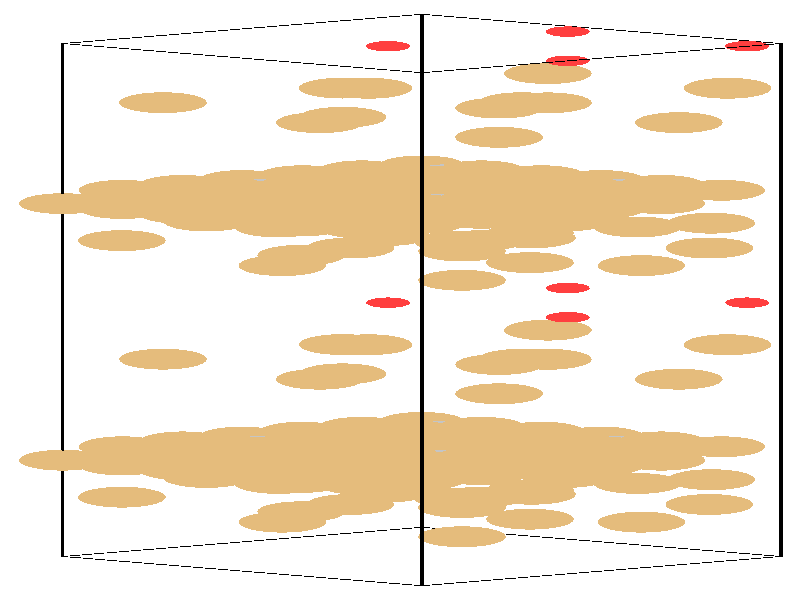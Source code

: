 #include "colors.inc"
#include "finish.inc"

global_settings {assumed_gamma 1 max_trace_level 6}
background {color White}
camera {orthographic
  right -24.13*x up 76.08*y
  direction 1.00*z
  location <0,0,50.00> look_at <0,0,0>}
light_source {<  2.00,   3.00,  40.00> color White
  area_light <0.70, 0, 0>, <0, 0.70, 0>, 3, 3
  adaptive 1 jitter}

#declare simple = finish {phong 0.7}
#declare pale = finish {ambient .5 diffuse .85 roughness .001 specular 0.200 }
#declare intermediate = finish {ambient 0.3 diffuse 0.6 specular 0.10 roughness 0.04 }
#declare vmd = finish {ambient .0 diffuse .65 phong 0.1 phong_size 40. specular 0.500 }
#declare jmol = finish {ambient .2 diffuse .6 specular 1 roughness .001 metallic}
#declare ase2 = finish {ambient 0.05 brilliance 3 diffuse 0.6 metallic specular 0.70 roughness 0.04 reflection 0.15}
#declare ase3 = finish {ambient .15 brilliance 2 diffuse .6 metallic specular 1. roughness .001 reflection .0}
#declare glass = finish {ambient .05 diffuse .3 specular 1. roughness .001}
#declare glass2 = finish {ambient .0 diffuse .3 specular 1. reflection .25 roughness .001}
#declare Rcell = 0.050;
#declare Rbond = 0.100;

#macro atom(LOC, R, COL, TRANS, FIN)
  sphere{LOC, R texture{pigment{color COL transmit TRANS} finish{FIN}}}
#end
#macro constrain(LOC, R, COL, TRANS FIN)
union{torus{R, Rcell rotate 45*z texture{pigment{color COL transmit TRANS} finish{FIN}}}
      torus{R, Rcell rotate -45*z texture{pigment{color COL transmit TRANS} finish{FIN}}}
      translate LOC}
#end

cylinder {<-10.17, -32.52, -33.83>, <  0.66, -36.23, -23.65>, Rcell pigment {Black}}
cylinder {<  0.66, -28.82, -44.00>, < 11.49, -32.52, -33.83>, Rcell pigment {Black}}
cylinder {<  0.66,  36.23, -20.33>, < 11.49,  32.52, -10.15>, Rcell pigment {Black}}
cylinder {<-10.17,  32.52, -10.15>, <  0.66,  28.82,   0.03>, Rcell pigment {Black}}
cylinder {<-10.17, -32.52, -33.83>, <  0.66, -28.82, -44.00>, Rcell pigment {Black}}
cylinder {<  0.66, -36.23, -23.65>, < 11.49, -32.52, -33.83>, Rcell pigment {Black}}
cylinder {<  0.66,  28.82,   0.03>, < 11.49,  32.52, -10.15>, Rcell pigment {Black}}
cylinder {<-10.17,  32.52, -10.15>, <  0.66,  36.23, -20.33>, Rcell pigment {Black}}
cylinder {<-10.17, -32.52, -33.83>, <-10.17,  32.52, -10.15>, Rcell pigment {Black}}
cylinder {<  0.66, -36.23, -23.65>, <  0.66,  28.82,   0.03>, Rcell pigment {Black}}
cylinder {< 11.49, -32.52, -33.83>, < 11.49,  32.52, -10.15>, Rcell pigment {Black}}
cylinder {<  0.66, -28.82, -44.00>, <  0.66,  36.23, -20.33>, Rcell pigment {Black}}
atom(<-10.17, -20.31, -29.38>, 1.32, rgb <0.78, 0.50, 0.20>, 0.0, ase3) // #0 
atom(< -8.37, -20.92, -27.68>, 1.32, rgb <0.78, 0.50, 0.20>, 0.0, ase3) // #1 
atom(< -6.56, -21.54, -25.99>, 1.32, rgb <0.78, 0.50, 0.20>, 0.0, ase3) // #2 
atom(< -8.37, -19.69, -31.08>, 1.32, rgb <0.78, 0.50, 0.20>, 0.0, ase3) // #3 
atom(< -6.56, -20.31, -29.38>, 1.32, rgb <0.78, 0.50, 0.20>, 0.0, ase3) // #4 
atom(< -4.76, -20.92, -27.68>, 1.32, rgb <0.78, 0.50, 0.20>, 0.0, ase3) // #5 
atom(< -6.56, -19.07, -32.77>, 1.32, rgb <0.78, 0.50, 0.20>, 0.0, ase3) // #6 
atom(< -4.76, -19.69, -31.08>, 1.32, rgb <0.78, 0.50, 0.20>, 0.0, ase3) // #7 
atom(< -2.95, -20.31, -29.38>, 1.32, rgb <0.78, 0.50, 0.20>, 0.0, ase3) // #8 
atom(< -8.37, -18.61, -28.76>, 1.32, rgb <0.78, 0.50, 0.20>, 0.0, ase3) // #9 
atom(< -6.56, -19.23, -27.07>, 1.32, rgb <0.78, 0.50, 0.20>, 0.0, ase3) // #10 
atom(< -4.76, -19.85, -25.37>, 1.32, rgb <0.78, 0.50, 0.20>, 0.0, ase3) // #11 
atom(< -6.56, -17.99, -30.46>, 1.32, rgb <0.78, 0.50, 0.20>, 0.0, ase3) // #12 
atom(< -4.76, -18.61, -28.76>, 1.32, rgb <0.78, 0.50, 0.20>, 0.0, ase3) // #13 
atom(< -2.95, -19.23, -27.07>, 1.32, rgb <0.78, 0.50, 0.20>, 0.0, ase3) // #14 
atom(< -4.76, -17.38, -32.15>, 1.32, rgb <0.78, 0.50, 0.20>, 0.0, ase3) // #15 
atom(< -2.95, -17.99, -30.46>, 1.32, rgb <0.78, 0.50, 0.20>, 0.0, ase3) // #16 
atom(< -1.14, -18.61, -28.76>, 1.32, rgb <0.78, 0.50, 0.20>, 0.0, ase3) // #17 
atom(<  1.74,   7.41, -11.72>, 1.32, rgb <0.78, 0.50, 0.20>, 0.0, ase3) // #18 
atom(< -1.73,  -5.65, -31.87>, 1.32, rgb <0.78, 0.50, 0.20>, 0.0, ase3) // #19 
atom(< -2.42, -10.04, -27.85>, 1.32, rgb <0.78, 0.50, 0.20>, 0.0, ase3) // #20 
atom(<  3.92,   4.74, -12.74>, 1.32, rgb <0.78, 0.50, 0.20>, 0.0, ase3) // #21 
atom(<  1.87,   2.50, -13.38>, 1.32, rgb <0.78, 0.50, 0.20>, 0.0, ase3) // #22 
atom(< -0.42,  11.87, -25.16>, 1.32, rgb <0.78, 0.50, 0.20>, 0.0, ase3) // #23 
atom(<  2.44,   7.53, -18.40>, 1.32, rgb <0.78, 0.50, 0.20>, 0.0, ase3) // #24 
atom(< -0.95,  -5.67, -24.96>, 1.32, rgb <0.78, 0.50, 0.20>, 0.0, ase3) // #25 
atom(<  9.39,   9.74, -19.34>, 1.32, rgb <0.78, 0.50, 0.20>, 0.0, ase3) // #26 
atom(< -0.36,  -0.34, -22.03>, 0.66, rgb <1.00, 0.05, 0.05>, 0.0, ase3) // #27 
atom(<  1.13, -19.74, -26.20>, 0.76, rgb <0.56, 0.56, 0.56>, 0.0, ase3) // #28 
atom(<-10.17,  12.22, -17.54>, 1.32, rgb <0.78, 0.50, 0.20>, 0.0, ase3) // #29 
atom(< -8.37,  11.60, -15.85>, 1.32, rgb <0.78, 0.50, 0.20>, 0.0, ase3) // #30 
atom(< -6.56,  10.98, -14.15>, 1.32, rgb <0.78, 0.50, 0.20>, 0.0, ase3) // #31 
atom(< -8.37,  12.83, -19.24>, 1.32, rgb <0.78, 0.50, 0.20>, 0.0, ase3) // #32 
atom(< -6.56,  12.22, -17.54>, 1.32, rgb <0.78, 0.50, 0.20>, 0.0, ase3) // #33 
atom(< -4.76,  11.60, -15.85>, 1.32, rgb <0.78, 0.50, 0.20>, 0.0, ase3) // #34 
atom(< -6.56,  13.45, -20.93>, 1.32, rgb <0.78, 0.50, 0.20>, 0.0, ase3) // #35 
atom(< -4.76,  12.83, -19.24>, 1.32, rgb <0.78, 0.50, 0.20>, 0.0, ase3) // #36 
atom(< -2.95,  12.22, -17.54>, 1.32, rgb <0.78, 0.50, 0.20>, 0.0, ase3) // #37 
atom(< -8.37,  13.91, -16.92>, 1.32, rgb <0.78, 0.50, 0.20>, 0.0, ase3) // #38 
atom(< -6.56,  13.29, -15.23>, 1.32, rgb <0.78, 0.50, 0.20>, 0.0, ase3) // #39 
atom(< -4.76,  12.68, -13.53>, 1.32, rgb <0.78, 0.50, 0.20>, 0.0, ase3) // #40 
atom(< -6.56,  14.53, -18.62>, 1.32, rgb <0.78, 0.50, 0.20>, 0.0, ase3) // #41 
atom(< -4.76,  13.91, -16.92>, 1.32, rgb <0.78, 0.50, 0.20>, 0.0, ase3) // #42 
atom(< -2.95,  13.29, -15.23>, 1.32, rgb <0.78, 0.50, 0.20>, 0.0, ase3) // #43 
atom(< -4.76,  15.15, -20.32>, 1.32, rgb <0.78, 0.50, 0.20>, 0.0, ase3) // #44 
atom(< -2.95,  14.53, -18.62>, 1.32, rgb <0.78, 0.50, 0.20>, 0.0, ase3) // #45 
atom(< -1.14,  13.91, -16.92>, 1.32, rgb <0.78, 0.50, 0.20>, 0.0, ase3) // #46 
atom(<  1.74, -25.11, -23.56>, 1.32, rgb <0.78, 0.50, 0.20>, 0.0, ase3) // #47 
atom(< -1.73,  26.87, -20.04>, 1.32, rgb <0.78, 0.50, 0.20>, 0.0, ase3) // #48 
atom(< -2.42,  22.49, -16.02>, 1.32, rgb <0.78, 0.50, 0.20>, 0.0, ase3) // #49 
atom(<  3.92, -27.79, -24.58>, 1.32, rgb <0.78, 0.50, 0.20>, 0.0, ase3) // #50 
atom(<  1.87, -30.02, -25.22>, 1.32, rgb <0.78, 0.50, 0.20>, 0.0, ase3) // #51 
atom(< -0.42, -20.65, -37.00>, 1.32, rgb <0.78, 0.50, 0.20>, 0.0, ase3) // #52 
atom(<  2.44, -25.00, -30.23>, 1.32, rgb <0.78, 0.50, 0.20>, 0.0, ase3) // #53 
atom(< -0.95,  26.85, -13.12>, 1.32, rgb <0.78, 0.50, 0.20>, 0.0, ase3) // #54 
atom(<  9.39, -22.78, -31.18>, 1.32, rgb <0.78, 0.50, 0.20>, 0.0, ase3) // #55 
atom(< -0.36,  32.18, -10.20>, 0.66, rgb <1.00, 0.05, 0.05>, 0.0, ase3) // #56 
atom(<  1.13,  12.78, -14.36>, 0.76, rgb <0.56, 0.56, 0.56>, 0.0, ase3) // #57 
atom(< -4.76, -18.45, -34.47>, 1.32, rgb <0.78, 0.50, 0.20>, 0.0, ase3) // #58 
atom(< -2.95, -19.07, -32.77>, 1.32, rgb <0.78, 0.50, 0.20>, 0.0, ase3) // #59 
atom(< -1.15, -19.69, -31.08>, 1.32, rgb <0.78, 0.50, 0.20>, 0.0, ase3) // #60 
atom(< -2.95, -17.84, -36.16>, 1.32, rgb <0.78, 0.50, 0.20>, 0.0, ase3) // #61 
atom(< -1.15, -18.45, -34.47>, 1.32, rgb <0.78, 0.50, 0.20>, 0.0, ase3) // #62 
atom(<  0.66, -19.07, -32.77>, 1.32, rgb <0.78, 0.50, 0.20>, 0.0, ase3) // #63 
atom(< -1.15, -17.22, -37.86>, 1.32, rgb <0.78, 0.50, 0.20>, 0.0, ase3) // #64 
atom(<  0.66, -17.84, -36.16>, 1.32, rgb <0.78, 0.50, 0.20>, 0.0, ase3) // #65 
atom(<  2.46, -18.45, -34.47>, 1.32, rgb <0.78, 0.50, 0.20>, 0.0, ase3) // #66 
atom(< -2.95, -16.76, -33.85>, 1.32, rgb <0.78, 0.50, 0.20>, 0.0, ase3) // #67 
atom(< -1.15, -17.38, -32.15>, 1.32, rgb <0.78, 0.50, 0.20>, 0.0, ase3) // #68 
atom(<  0.66, -17.99, -30.46>, 1.32, rgb <0.78, 0.50, 0.20>, 0.0, ase3) // #69 
atom(< -1.15, -16.14, -35.55>, 1.32, rgb <0.78, 0.50, 0.20>, 0.0, ase3) // #70 
atom(<  0.66, -16.76, -33.85>, 1.32, rgb <0.78, 0.50, 0.20>, 0.0, ase3) // #71 
atom(<  2.46, -17.38, -32.15>, 1.32, rgb <0.78, 0.50, 0.20>, 0.0, ase3) // #72 
atom(<  0.66, -15.52, -37.24>, 1.32, rgb <0.78, 0.50, 0.20>, 0.0, ase3) // #73 
atom(<  2.46, -16.14, -35.55>, 1.32, rgb <0.78, 0.50, 0.20>, 0.0, ase3) // #74 
atom(<  4.27, -16.76, -33.85>, 1.32, rgb <0.78, 0.50, 0.20>, 0.0, ase3) // #75 
atom(<  7.16,   9.26, -16.81>, 1.32, rgb <0.78, 0.50, 0.20>, 0.0, ase3) // #76 
atom(< -7.15,  -7.50, -26.79>, 1.32, rgb <0.78, 0.50, 0.20>, 0.0, ase3) // #77 
atom(<  2.99,  -8.18, -32.94>, 1.32, rgb <0.78, 0.50, 0.20>, 0.0, ase3) // #78 
atom(<  9.33,   6.59, -17.83>, 1.32, rgb <0.78, 0.50, 0.20>, 0.0, ase3) // #79 
atom(<  7.28,   4.36, -18.47>, 1.32, rgb <0.78, 0.50, 0.20>, 0.0, ase3) // #80 
atom(< -5.83,  10.02, -20.07>, 1.32, rgb <0.78, 0.50, 0.20>, 0.0, ase3) // #81 
atom(< -2.98,   5.67, -13.31>, 1.32, rgb <0.78, 0.50, 0.20>, 0.0, ase3) // #82 
atom(<  4.46,  -3.82, -30.04>, 1.32, rgb <0.78, 0.50, 0.20>, 0.0, ase3) // #83 
atom(<  3.98,   7.89, -14.25>, 1.32, rgb <0.78, 0.50, 0.20>, 0.0, ase3) // #84 
atom(<  5.06,   1.51, -27.12>, 0.66, rgb <1.00, 0.05, 0.05>, 0.0, ase3) // #85 
atom(<  6.54, -17.89, -31.28>, 0.76, rgb <0.56, 0.56, 0.56>, 0.0, ase3) // #86 
atom(< -4.76,  14.07, -22.63>, 1.32, rgb <0.78, 0.50, 0.20>, 0.0, ase3) // #87 
atom(< -2.95,  13.45, -20.93>, 1.32, rgb <0.78, 0.50, 0.20>, 0.0, ase3) // #88 
atom(< -1.15,  12.83, -19.24>, 1.32, rgb <0.78, 0.50, 0.20>, 0.0, ase3) // #89 
atom(< -2.95,  14.69, -24.33>, 1.32, rgb <0.78, 0.50, 0.20>, 0.0, ase3) // #90 
atom(< -1.15,  14.07, -22.63>, 1.32, rgb <0.78, 0.50, 0.20>, 0.0, ase3) // #91 
atom(<  0.66,  13.45, -20.93>, 1.32, rgb <0.78, 0.50, 0.20>, 0.0, ase3) // #92 
atom(< -1.15,  15.30, -26.02>, 1.32, rgb <0.78, 0.50, 0.20>, 0.0, ase3) // #93 
atom(<  0.66,  14.69, -24.33>, 1.32, rgb <0.78, 0.50, 0.20>, 0.0, ase3) // #94 
atom(<  2.46,  14.07, -22.63>, 1.32, rgb <0.78, 0.50, 0.20>, 0.0, ase3) // #95 
atom(< -2.95,  15.76, -22.01>, 1.32, rgb <0.78, 0.50, 0.20>, 0.0, ase3) // #96 
atom(< -1.15,  15.15, -20.32>, 1.32, rgb <0.78, 0.50, 0.20>, 0.0, ase3) // #97 
atom(<  0.66,  14.53, -18.62>, 1.32, rgb <0.78, 0.50, 0.20>, 0.0, ase3) // #98 
atom(< -1.15,  16.38, -23.71>, 1.32, rgb <0.78, 0.50, 0.20>, 0.0, ase3) // #99 
atom(<  0.66,  15.76, -22.01>, 1.32, rgb <0.78, 0.50, 0.20>, 0.0, ase3) // #100 
atom(<  2.46,  15.15, -20.32>, 1.32, rgb <0.78, 0.50, 0.20>, 0.0, ase3) // #101 
atom(<  0.66,  17.00, -25.41>, 1.32, rgb <0.78, 0.50, 0.20>, 0.0, ase3) // #102 
atom(<  2.46,  16.38, -23.71>, 1.32, rgb <0.78, 0.50, 0.20>, 0.0, ase3) // #103 
atom(<  4.27,  15.76, -22.01>, 1.32, rgb <0.78, 0.50, 0.20>, 0.0, ase3) // #104 
atom(<  7.16, -23.26, -28.65>, 1.32, rgb <0.78, 0.50, 0.20>, 0.0, ase3) // #105 
atom(< -7.15,  25.02, -14.95>, 1.32, rgb <0.78, 0.50, 0.20>, 0.0, ase3) // #106 
atom(<  2.99,  24.34, -21.10>, 1.32, rgb <0.78, 0.50, 0.20>, 0.0, ase3) // #107 
atom(<  9.33, -25.93, -29.67>, 1.32, rgb <0.78, 0.50, 0.20>, 0.0, ase3) // #108 
atom(<  7.28, -28.17, -30.30>, 1.32, rgb <0.78, 0.50, 0.20>, 0.0, ase3) // #109 
atom(< -5.83, -22.50, -31.91>, 1.32, rgb <0.78, 0.50, 0.20>, 0.0, ase3) // #110 
atom(< -2.98, -26.85, -25.14>, 1.32, rgb <0.78, 0.50, 0.20>, 0.0, ase3) // #111 
atom(<  4.46,  28.71, -18.21>, 1.32, rgb <0.78, 0.50, 0.20>, 0.0, ase3) // #112 
atom(<  3.98, -24.63, -26.09>, 1.32, rgb <0.78, 0.50, 0.20>, 0.0, ase3) // #113 
atom(<  5.06,  34.03, -15.28>, 0.66, rgb <1.00, 0.05, 0.05>, 0.0, ase3) // #114 
atom(<  6.54,  14.64, -19.45>, 0.76, rgb <0.56, 0.56, 0.56>, 0.0, ase3) // #115 
atom(< -4.76, -22.16, -24.29>, 1.32, rgb <0.78, 0.50, 0.20>, 0.0, ase3) // #116 
atom(< -2.95, -22.78, -22.59>, 1.32, rgb <0.78, 0.50, 0.20>, 0.0, ase3) // #117 
atom(< -1.14, -23.39, -20.90>, 1.32, rgb <0.78, 0.50, 0.20>, 0.0, ase3) // #118 
atom(< -2.95, -21.54, -25.99>, 1.32, rgb <0.78, 0.50, 0.20>, 0.0, ase3) // #119 
atom(< -1.15, -22.16, -24.29>, 1.32, rgb <0.78, 0.50, 0.20>, 0.0, ase3) // #120 
atom(<  0.66, -22.78, -22.59>, 1.32, rgb <0.78, 0.50, 0.20>, 0.0, ase3) // #121 
atom(< -1.15, -20.92, -27.68>, 1.32, rgb <0.78, 0.50, 0.20>, 0.0, ase3) // #122 
atom(<  0.66, -21.54, -25.99>, 1.32, rgb <0.78, 0.50, 0.20>, 0.0, ase3) // #123 
atom(<  2.46, -22.16, -24.29>, 1.32, rgb <0.78, 0.50, 0.20>, 0.0, ase3) // #124 
atom(< -2.95, -20.46, -23.67>, 1.32, rgb <0.78, 0.50, 0.20>, 0.0, ase3) // #125 
atom(< -1.15, -21.08, -21.98>, 1.32, rgb <0.78, 0.50, 0.20>, 0.0, ase3) // #126 
atom(<  0.66, -21.70, -20.28>, 1.32, rgb <0.78, 0.50, 0.20>, 0.0, ase3) // #127 
atom(< -1.15, -19.85, -25.37>, 1.32, rgb <0.78, 0.50, 0.20>, 0.0, ase3) // #128 
atom(<  0.66, -20.46, -23.67>, 1.32, rgb <0.78, 0.50, 0.20>, 0.0, ase3) // #129 
atom(<  2.46, -21.08, -21.98>, 1.32, rgb <0.78, 0.50, 0.20>, 0.0, ase3) // #130 
atom(<  0.66, -19.23, -27.07>, 1.32, rgb <0.78, 0.50, 0.20>, 0.0, ase3) // #131 
atom(<  2.46, -19.85, -25.37>, 1.32, rgb <0.78, 0.50, 0.20>, 0.0, ase3) // #132 
atom(<  4.27, -20.46, -23.67>, 1.32, rgb <0.78, 0.50, 0.20>, 0.0, ase3) // #133 
atom(< -3.67,   9.26, -16.81>, 1.32, rgb <0.78, 0.50, 0.20>, 0.0, ase3) // #134 
atom(<  3.68,  -7.50, -26.79>, 1.32, rgb <0.78, 0.50, 0.20>, 0.0, ase3) // #135 
atom(<  2.99, -11.89, -22.77>, 1.32, rgb <0.78, 0.50, 0.20>, 0.0, ase3) // #136 
atom(< -1.50,   6.59, -17.83>, 1.32, rgb <0.78, 0.50, 0.20>, 0.0, ase3) // #137 
atom(< -3.55,   4.36, -18.47>, 1.32, rgb <0.78, 0.50, 0.20>, 0.0, ase3) // #138 
atom(<  5.00,  10.02, -20.07>, 1.32, rgb <0.78, 0.50, 0.20>, 0.0, ase3) // #139 
atom(< -2.98,   9.38, -23.48>, 1.32, rgb <0.78, 0.50, 0.20>, 0.0, ase3) // #140 
atom(<  4.46,  -7.52, -19.87>, 1.32, rgb <0.78, 0.50, 0.20>, 0.0, ase3) // #141 
atom(<  3.98,  11.59, -24.43>, 1.32, rgb <0.78, 0.50, 0.20>, 0.0, ase3) // #142 
atom(<  5.06,  -2.19, -16.94>, 0.66, rgb <1.00, 0.05, 0.05>, 0.0, ase3) // #143 
atom(< -4.29, -17.89, -31.28>, 0.76, rgb <0.56, 0.56, 0.56>, 0.0, ase3) // #144 
atom(< -4.76,  10.36, -12.45>, 1.32, rgb <0.78, 0.50, 0.20>, 0.0, ase3) // #145 
atom(< -2.95,   9.75, -10.76>, 1.32, rgb <0.78, 0.50, 0.20>, 0.0, ase3) // #146 
atom(< -1.14,   9.13,  -9.06>, 1.32, rgb <0.78, 0.50, 0.20>, 0.0, ase3) // #147 
atom(< -2.95,  10.98, -14.15>, 1.32, rgb <0.78, 0.50, 0.20>, 0.0, ase3) // #148 
atom(< -1.15,  10.36, -12.45>, 1.32, rgb <0.78, 0.50, 0.20>, 0.0, ase3) // #149 
atom(<  0.66,   9.75, -10.76>, 1.32, rgb <0.78, 0.50, 0.20>, 0.0, ase3) // #150 
atom(< -1.15,  11.60, -15.85>, 1.32, rgb <0.78, 0.50, 0.20>, 0.0, ase3) // #151 
atom(<  0.66,  10.98, -14.15>, 1.32, rgb <0.78, 0.50, 0.20>, 0.0, ase3) // #152 
atom(<  2.46,  10.36, -12.45>, 1.32, rgb <0.78, 0.50, 0.20>, 0.0, ase3) // #153 
atom(< -2.95,  12.06, -11.84>, 1.32, rgb <0.78, 0.50, 0.20>, 0.0, ase3) // #154 
atom(< -1.15,  11.44, -10.14>, 1.32, rgb <0.78, 0.50, 0.20>, 0.0, ase3) // #155 
atom(<  0.66,  10.83,  -8.44>, 1.32, rgb <0.78, 0.50, 0.20>, 0.0, ase3) // #156 
atom(< -1.15,  12.68, -13.53>, 1.32, rgb <0.78, 0.50, 0.20>, 0.0, ase3) // #157 
atom(<  0.66,  12.06, -11.84>, 1.32, rgb <0.78, 0.50, 0.20>, 0.0, ase3) // #158 
atom(<  2.46,  11.44, -10.14>, 1.32, rgb <0.78, 0.50, 0.20>, 0.0, ase3) // #159 
atom(<  0.66,  13.29, -15.23>, 1.32, rgb <0.78, 0.50, 0.20>, 0.0, ase3) // #160 
atom(<  2.46,  12.68, -13.53>, 1.32, rgb <0.78, 0.50, 0.20>, 0.0, ase3) // #161 
atom(<  4.27,  12.06, -11.84>, 1.32, rgb <0.78, 0.50, 0.20>, 0.0, ase3) // #162 
atom(< -3.67, -23.26, -28.65>, 1.32, rgb <0.78, 0.50, 0.20>, 0.0, ase3) // #163 
atom(<  3.68,  25.02, -14.95>, 1.32, rgb <0.78, 0.50, 0.20>, 0.0, ase3) // #164 
atom(<  2.99,  20.63, -10.93>, 1.32, rgb <0.78, 0.50, 0.20>, 0.0, ase3) // #165 
atom(< -1.50, -25.93, -29.67>, 1.32, rgb <0.78, 0.50, 0.20>, 0.0, ase3) // #166 
atom(< -3.55, -28.17, -30.30>, 1.32, rgb <0.78, 0.50, 0.20>, 0.0, ase3) // #167 
atom(<  5.00, -22.50, -31.91>, 1.32, rgb <0.78, 0.50, 0.20>, 0.0, ase3) // #168 
atom(< -2.98, -23.14, -35.32>, 1.32, rgb <0.78, 0.50, 0.20>, 0.0, ase3) // #169 
atom(<  4.46,  25.00,  -8.03>, 1.32, rgb <0.78, 0.50, 0.20>, 0.0, ase3) // #170 
atom(<  3.98, -20.93, -36.27>, 1.32, rgb <0.78, 0.50, 0.20>, 0.0, ase3) // #171 
atom(<  5.06,  30.33,  -5.11>, 0.66, rgb <1.00, 0.05, 0.05>, 0.0, ase3) // #172 
atom(< -4.29,  14.64, -19.45>, 0.76, rgb <0.56, 0.56, 0.56>, 0.0, ase3) // #173 
atom(<  0.66, -20.31, -29.38>, 1.32, rgb <0.78, 0.50, 0.20>, 0.0, ase3) // #174 
atom(<  2.46, -20.92, -27.68>, 1.32, rgb <0.78, 0.50, 0.20>, 0.0, ase3) // #175 
atom(<  4.27, -21.54, -25.99>, 1.32, rgb <0.78, 0.50, 0.20>, 0.0, ase3) // #176 
atom(<  2.46, -19.69, -31.08>, 1.32, rgb <0.78, 0.50, 0.20>, 0.0, ase3) // #177 
atom(<  4.27, -20.31, -29.38>, 1.32, rgb <0.78, 0.50, 0.20>, 0.0, ase3) // #178 
atom(<  6.07, -20.92, -27.68>, 1.32, rgb <0.78, 0.50, 0.20>, 0.0, ase3) // #179 
atom(<  4.27, -19.07, -32.77>, 1.32, rgb <0.78, 0.50, 0.20>, 0.0, ase3) // #180 
atom(<  6.07, -19.69, -31.08>, 1.32, rgb <0.78, 0.50, 0.20>, 0.0, ase3) // #181 
atom(<  7.88, -20.31, -29.38>, 1.32, rgb <0.78, 0.50, 0.20>, 0.0, ase3) // #182 
atom(<  2.46, -18.61, -28.76>, 1.32, rgb <0.78, 0.50, 0.20>, 0.0, ase3) // #183 
atom(<  4.27, -19.23, -27.07>, 1.32, rgb <0.78, 0.50, 0.20>, 0.0, ase3) // #184 
atom(<  6.07, -19.85, -25.37>, 1.32, rgb <0.78, 0.50, 0.20>, 0.0, ase3) // #185 
atom(<  4.27, -17.99, -30.46>, 1.32, rgb <0.78, 0.50, 0.20>, 0.0, ase3) // #186 
atom(<  6.07, -18.61, -28.76>, 1.32, rgb <0.78, 0.50, 0.20>, 0.0, ase3) // #187 
atom(<  7.88, -19.23, -27.07>, 1.32, rgb <0.78, 0.50, 0.20>, 0.0, ase3) // #188 
atom(<  6.07, -17.38, -32.15>, 1.32, rgb <0.78, 0.50, 0.20>, 0.0, ase3) // #189 
atom(<  7.88, -17.99, -30.46>, 1.32, rgb <0.78, 0.50, 0.20>, 0.0, ase3) // #190 
atom(<  9.69, -18.61, -28.76>, 1.32, rgb <0.78, 0.50, 0.20>, 0.0, ase3) // #191 
atom(<  1.74,  11.12, -21.90>, 1.32, rgb <0.78, 0.50, 0.20>, 0.0, ase3) // #192 
atom(< -1.73,  -9.36, -21.70>, 1.32, rgb <0.78, 0.50, 0.20>, 0.0, ase3) // #193 
atom(<  8.41, -10.04, -27.85>, 1.32, rgb <0.78, 0.50, 0.20>, 0.0, ase3) // #194 
atom(<  3.92,   8.44, -22.92>, 1.32, rgb <0.78, 0.50, 0.20>, 0.0, ase3) // #195 
atom(<  1.87,   6.21, -23.56>, 1.32, rgb <0.78, 0.50, 0.20>, 0.0, ase3) // #196 
atom(< -0.42,   8.17, -14.99>, 1.32, rgb <0.78, 0.50, 0.20>, 0.0, ase3) // #197 
atom(< -8.39,   7.53, -18.40>, 1.32, rgb <0.78, 0.50, 0.20>, 0.0, ase3) // #198 
atom(<  9.88,  -5.67, -24.96>, 1.32, rgb <0.78, 0.50, 0.20>, 0.0, ase3) // #199 
atom(< -1.44,   9.74, -19.34>, 1.32, rgb <0.78, 0.50, 0.20>, 0.0, ase3) // #200 
atom(< 10.47,  -0.34, -22.03>, 0.66, rgb <1.00, 0.05, 0.05>, 0.0, ase3) // #201 
atom(<  1.13, -16.04, -36.37>, 0.76, rgb <0.56, 0.56, 0.56>, 0.0, ase3) // #202 
atom(<  0.66,  12.22, -17.54>, 1.32, rgb <0.78, 0.50, 0.20>, 0.0, ase3) // #203 
atom(<  2.46,  11.60, -15.85>, 1.32, rgb <0.78, 0.50, 0.20>, 0.0, ase3) // #204 
atom(<  4.27,  10.98, -14.15>, 1.32, rgb <0.78, 0.50, 0.20>, 0.0, ase3) // #205 
atom(<  2.46,  12.83, -19.24>, 1.32, rgb <0.78, 0.50, 0.20>, 0.0, ase3) // #206 
atom(<  4.27,  12.22, -17.54>, 1.32, rgb <0.78, 0.50, 0.20>, 0.0, ase3) // #207 
atom(<  6.07,  11.60, -15.85>, 1.32, rgb <0.78, 0.50, 0.20>, 0.0, ase3) // #208 
atom(<  4.27,  13.45, -20.93>, 1.32, rgb <0.78, 0.50, 0.20>, 0.0, ase3) // #209 
atom(<  6.07,  12.83, -19.24>, 1.32, rgb <0.78, 0.50, 0.20>, 0.0, ase3) // #210 
atom(<  7.88,  12.22, -17.54>, 1.32, rgb <0.78, 0.50, 0.20>, 0.0, ase3) // #211 
atom(<  2.46,  13.91, -16.92>, 1.32, rgb <0.78, 0.50, 0.20>, 0.0, ase3) // #212 
atom(<  4.27,  13.29, -15.23>, 1.32, rgb <0.78, 0.50, 0.20>, 0.0, ase3) // #213 
atom(<  6.07,  12.68, -13.53>, 1.32, rgb <0.78, 0.50, 0.20>, 0.0, ase3) // #214 
atom(<  4.27,  14.53, -18.62>, 1.32, rgb <0.78, 0.50, 0.20>, 0.0, ase3) // #215 
atom(<  6.07,  13.91, -16.92>, 1.32, rgb <0.78, 0.50, 0.20>, 0.0, ase3) // #216 
atom(<  7.88,  13.29, -15.23>, 1.32, rgb <0.78, 0.50, 0.20>, 0.0, ase3) // #217 
atom(<  6.07,  15.15, -20.32>, 1.32, rgb <0.78, 0.50, 0.20>, 0.0, ase3) // #218 
atom(<  7.88,  14.53, -18.62>, 1.32, rgb <0.78, 0.50, 0.20>, 0.0, ase3) // #219 
atom(<  9.69,  13.91, -16.92>, 1.32, rgb <0.78, 0.50, 0.20>, 0.0, ase3) // #220 
atom(<  1.74, -21.41, -33.74>, 1.32, rgb <0.78, 0.50, 0.20>, 0.0, ase3) // #221 
atom(< -1.73,  23.17,  -9.86>, 1.32, rgb <0.78, 0.50, 0.20>, 0.0, ase3) // #222 
atom(<  8.41,  22.49, -16.02>, 1.32, rgb <0.78, 0.50, 0.20>, 0.0, ase3) // #223 
atom(<  3.92, -24.08, -34.76>, 1.32, rgb <0.78, 0.50, 0.20>, 0.0, ase3) // #224 
atom(<  1.87, -26.31, -35.39>, 1.32, rgb <0.78, 0.50, 0.20>, 0.0, ase3) // #225 
atom(< -0.42, -24.36, -26.82>, 1.32, rgb <0.78, 0.50, 0.20>, 0.0, ase3) // #226 
atom(< -8.39, -25.00, -30.23>, 1.32, rgb <0.78, 0.50, 0.20>, 0.0, ase3) // #227 
atom(<  9.88,  26.85, -13.12>, 1.32, rgb <0.78, 0.50, 0.20>, 0.0, ase3) // #228 
atom(< -1.44, -22.78, -31.18>, 1.32, rgb <0.78, 0.50, 0.20>, 0.0, ase3) // #229 
atom(< 10.47,  32.18, -10.20>, 0.66, rgb <1.00, 0.05, 0.05>, 0.0, ase3) // #230 
atom(<  1.13,  16.49, -24.53>, 0.76, rgb <0.56, 0.56, 0.56>, 0.0, ase3) // #231 
